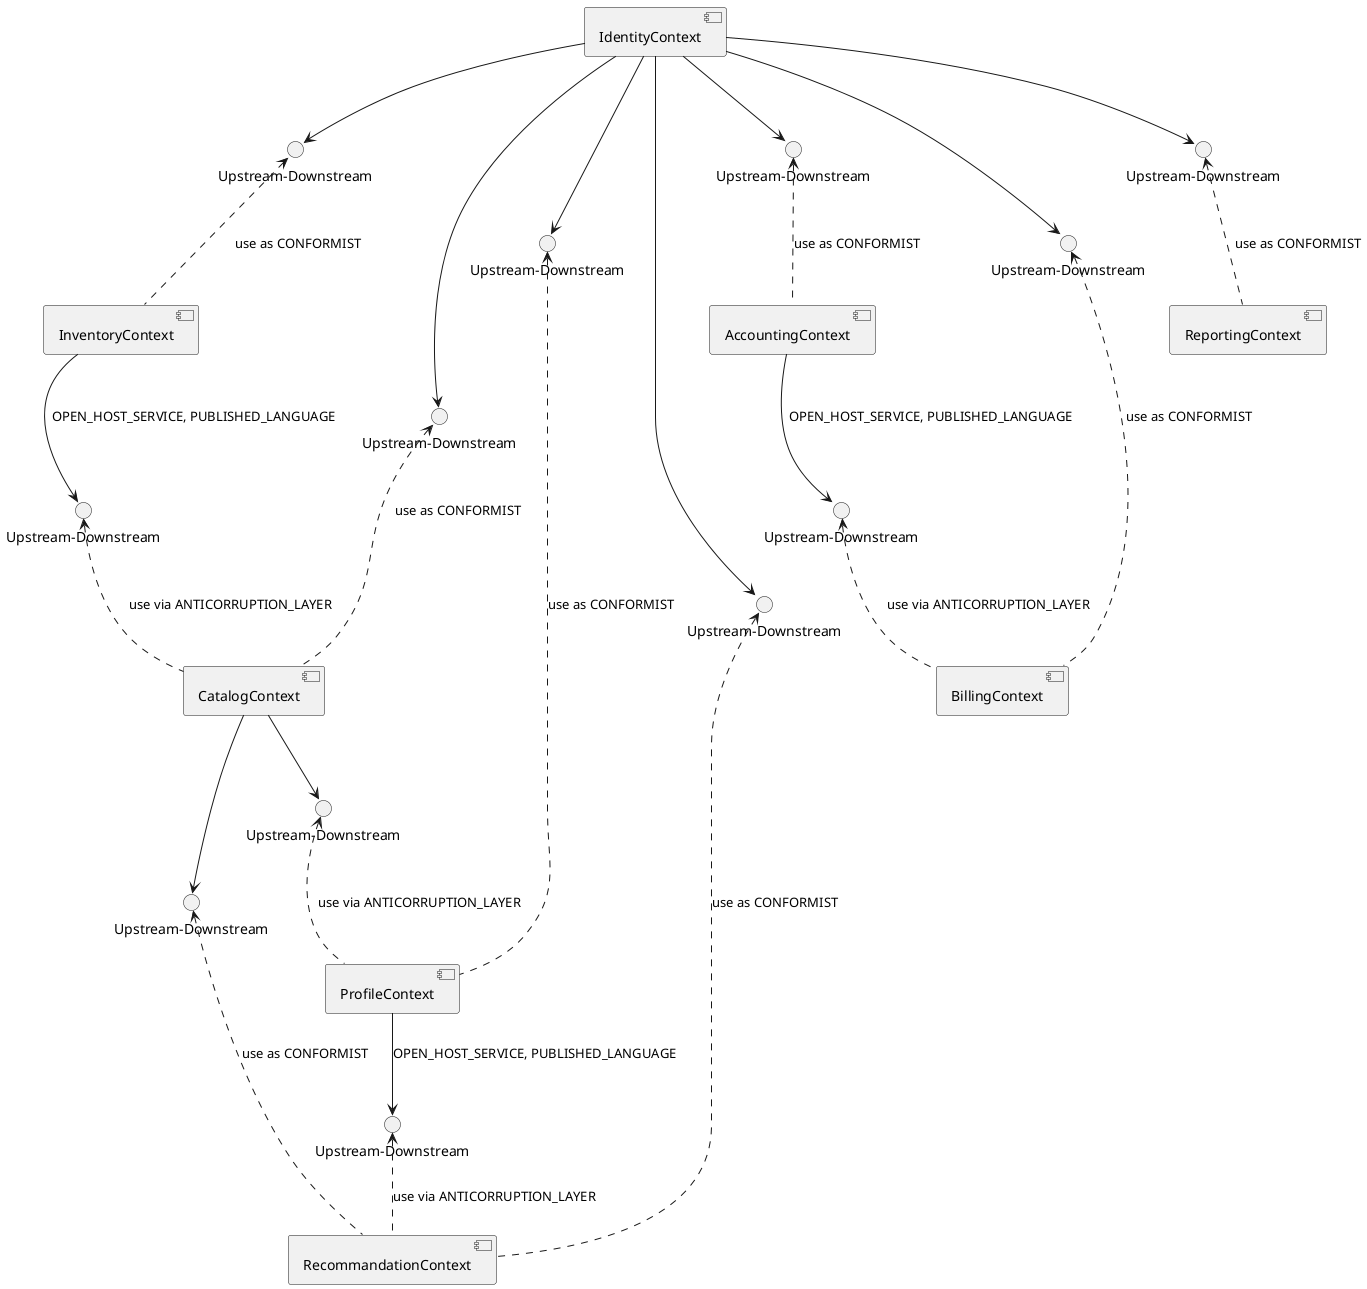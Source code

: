 @startuml

skinparam componentStyle uml2

component [CatalogContext]
component [InventoryContext]
component [IdentityContext]
component [RecommandationContext]
component [BillingContext]
component [AccountingContext]
component [ProfileContext]
component [ReportingContext]

interface "Upstream-Downstream" as CatalogContext_to_InventoryContext
[InventoryContext] --> CatalogContext_to_InventoryContext : OPEN_HOST_SERVICE, PUBLISHED_LANGUAGE
CatalogContext_to_InventoryContext <.. [CatalogContext] : use via ANTICORRUPTION_LAYER

interface "Upstream-Downstream" as RecommandationContext_to_CatalogContext
[CatalogContext] --> RecommandationContext_to_CatalogContext
RecommandationContext_to_CatalogContext <.. [RecommandationContext] : use as CONFORMIST

interface "Upstream-Downstream" as RecommandationContext_to_ProfileContext
[ProfileContext] --> RecommandationContext_to_ProfileContext : OPEN_HOST_SERVICE, PUBLISHED_LANGUAGE
RecommandationContext_to_ProfileContext <.. [RecommandationContext] : use via ANTICORRUPTION_LAYER

interface "Upstream-Downstream" as ProfileContext_to_CatalogContext
[CatalogContext] --> ProfileContext_to_CatalogContext
ProfileContext_to_CatalogContext <.. [ProfileContext] : use via ANTICORRUPTION_LAYER

interface "Upstream-Downstream" as BillingContext_to_AccountingContext
[AccountingContext] --> BillingContext_to_AccountingContext : OPEN_HOST_SERVICE, PUBLISHED_LANGUAGE
BillingContext_to_AccountingContext <.. [BillingContext] : use via ANTICORRUPTION_LAYER

interface "Upstream-Downstream" as CatalogContext_to_IdentityContext
[IdentityContext] --> CatalogContext_to_IdentityContext
CatalogContext_to_IdentityContext <.. [CatalogContext] : use as CONFORMIST

interface "Upstream-Downstream" as InventoryContext_to_IdentityContext
[IdentityContext] --> InventoryContext_to_IdentityContext
InventoryContext_to_IdentityContext <.. [InventoryContext] : use as CONFORMIST

interface "Upstream-Downstream" as BillingContext_to_IdentityContext
[IdentityContext] --> BillingContext_to_IdentityContext
BillingContext_to_IdentityContext <.. [BillingContext] : use as CONFORMIST

interface "Upstream-Downstream" as RecommandationContext_to_IdentityContext
[IdentityContext] --> RecommandationContext_to_IdentityContext
RecommandationContext_to_IdentityContext <.. [RecommandationContext] : use as CONFORMIST

interface "Upstream-Downstream" as AccountingContext_to_IdentityContext
[IdentityContext] --> AccountingContext_to_IdentityContext
AccountingContext_to_IdentityContext <.. [AccountingContext] : use as CONFORMIST

interface "Upstream-Downstream" as ProfileContext_to_IdentityContext
[IdentityContext] --> ProfileContext_to_IdentityContext
ProfileContext_to_IdentityContext <.. [ProfileContext] : use as CONFORMIST

interface "Upstream-Downstream" as ReportingContext_to_IdentityContext
[IdentityContext] --> ReportingContext_to_IdentityContext
ReportingContext_to_IdentityContext <.. [ReportingContext] : use as CONFORMIST



@enduml
